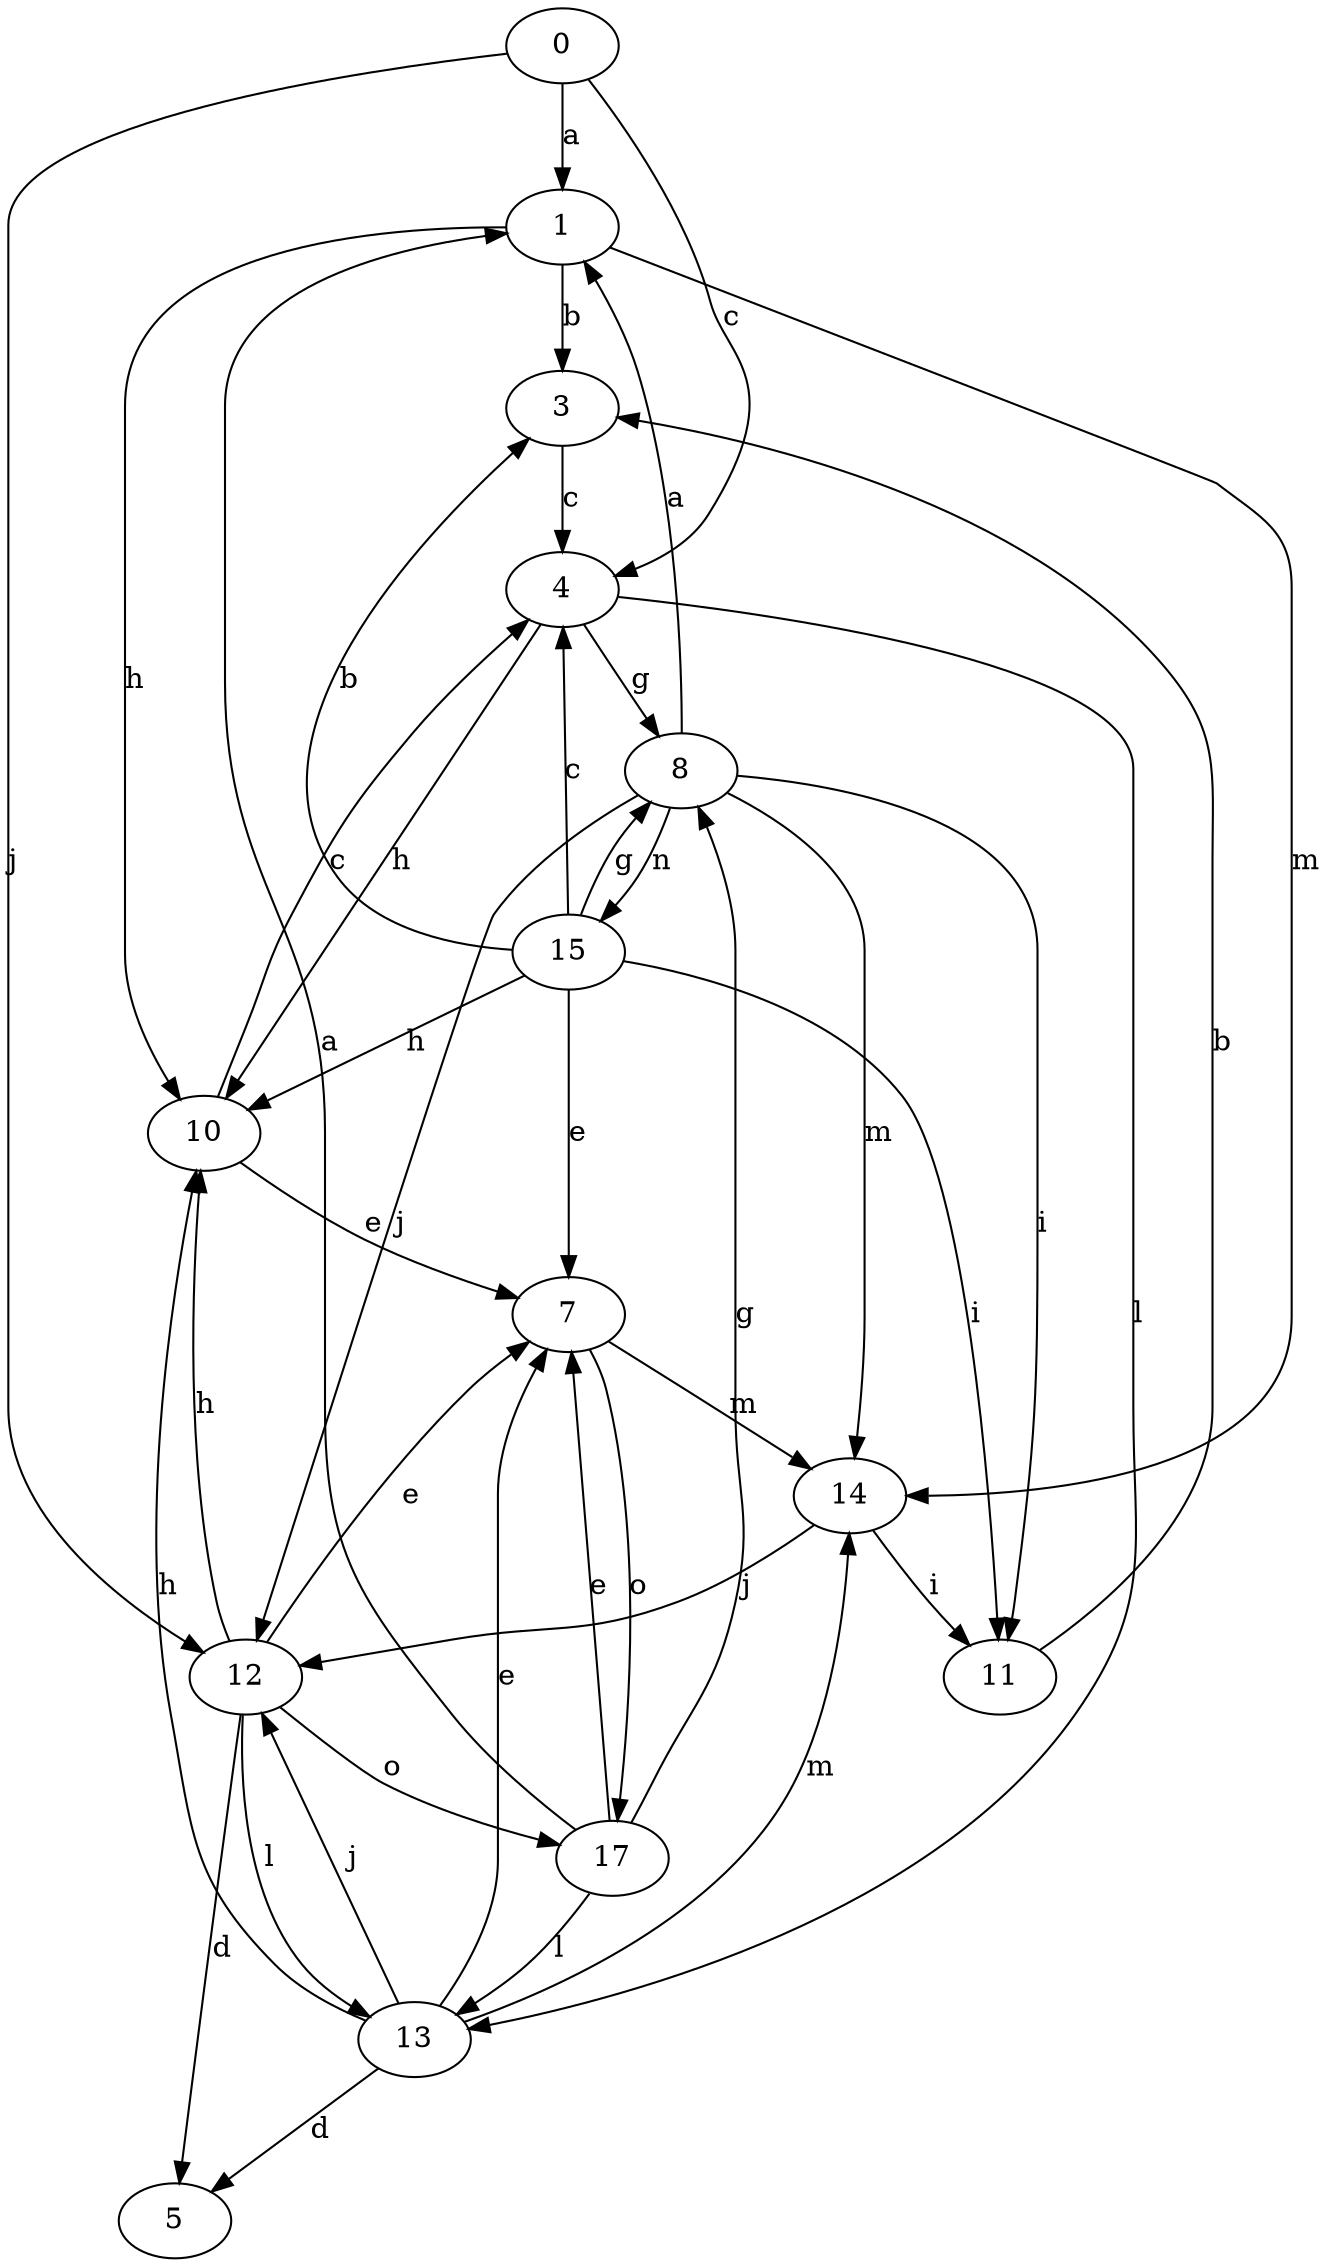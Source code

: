 strict digraph  {
1;
3;
4;
5;
7;
8;
10;
11;
12;
13;
0;
14;
15;
17;
1 -> 3  [label=b];
1 -> 10  [label=h];
1 -> 14  [label=m];
3 -> 4  [label=c];
4 -> 8  [label=g];
4 -> 10  [label=h];
4 -> 13  [label=l];
7 -> 14  [label=m];
7 -> 17  [label=o];
8 -> 1  [label=a];
8 -> 11  [label=i];
8 -> 12  [label=j];
8 -> 14  [label=m];
8 -> 15  [label=n];
10 -> 4  [label=c];
10 -> 7  [label=e];
11 -> 3  [label=b];
12 -> 5  [label=d];
12 -> 7  [label=e];
12 -> 10  [label=h];
12 -> 13  [label=l];
12 -> 17  [label=o];
13 -> 5  [label=d];
13 -> 7  [label=e];
13 -> 10  [label=h];
13 -> 12  [label=j];
13 -> 14  [label=m];
0 -> 1  [label=a];
0 -> 4  [label=c];
0 -> 12  [label=j];
14 -> 11  [label=i];
14 -> 12  [label=j];
15 -> 3  [label=b];
15 -> 4  [label=c];
15 -> 7  [label=e];
15 -> 8  [label=g];
15 -> 10  [label=h];
15 -> 11  [label=i];
17 -> 1  [label=a];
17 -> 7  [label=e];
17 -> 8  [label=g];
17 -> 13  [label=l];
}
